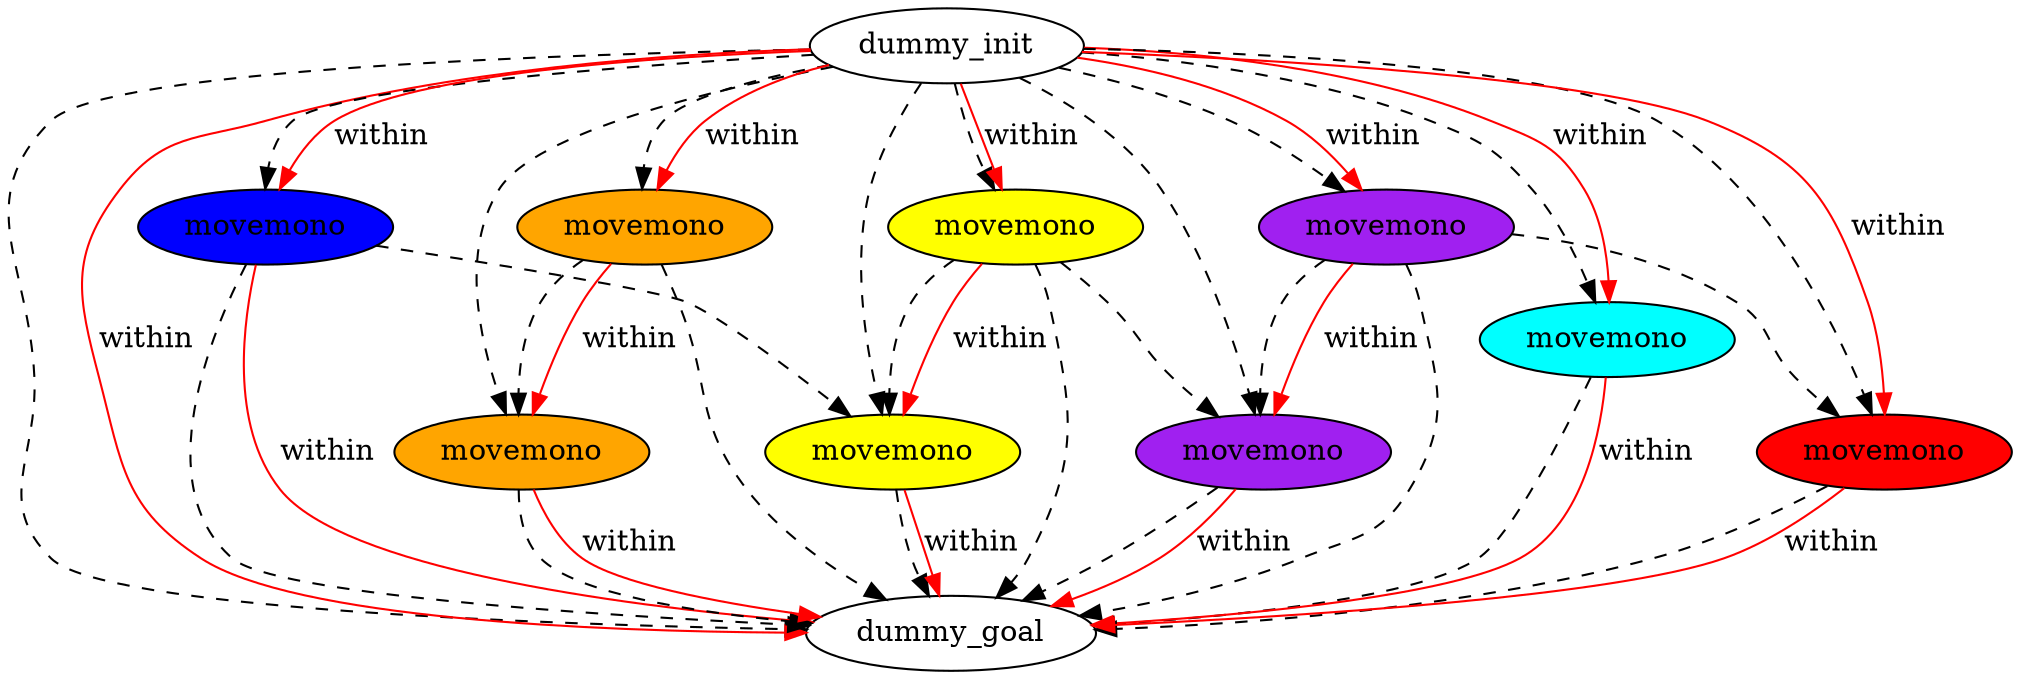 digraph {
	"6284b8db-063f-a3f9-94f3-a52ac4063204" [label=dummy_init fillcolor=white style=filled]
	"3ae90733-7c88-3fe0-f2f9-90d57e620b23" [label=dummy_goal fillcolor=white style=filled]
	"3d430c08-88d3-50b1-5d9f-81050ced5ad1" [label=movemono fillcolor=blue style=filled]
	"0124051a-ff76-39e1-5dbc-b261252e0902" [label=movemono fillcolor=orange style=filled]
	"b22e88be-6657-d415-3d7e-54e8ec306bd1" [label=movemono fillcolor=orange style=filled]
	"932f024e-8f92-d87d-5761-7490ae6401c1" [label=movemono fillcolor=yellow style=filled]
	"ef62be19-f918-d07d-d6de-9d003975ad3f" [label=movemono fillcolor=yellow style=filled]
	"d0323da5-024d-a7a6-1e53-7afd65b2c013" [label=movemono fillcolor=purple style=filled]
	"2851b6fc-bb2c-f7c0-7f51-aa17d7b48efa" [label=movemono fillcolor=purple style=filled]
	"8ad1c52c-0b9e-1de9-8c1f-c2a3b1ec2d80" [label=movemono fillcolor=cyan style=filled]
	"d4125b32-ea18-c9ef-12f7-73c237eb53a5" [label=movemono fillcolor=red style=filled]
	"d0323da5-024d-a7a6-1e53-7afd65b2c013" -> "3ae90733-7c88-3fe0-f2f9-90d57e620b23" [color=black style=dashed]
	"6284b8db-063f-a3f9-94f3-a52ac4063204" -> "b22e88be-6657-d415-3d7e-54e8ec306bd1" [color=black style=dashed]
	"8ad1c52c-0b9e-1de9-8c1f-c2a3b1ec2d80" -> "3ae90733-7c88-3fe0-f2f9-90d57e620b23" [color=black style=dashed]
	"ef62be19-f918-d07d-d6de-9d003975ad3f" -> "3ae90733-7c88-3fe0-f2f9-90d57e620b23" [color=black style=dashed]
	"6284b8db-063f-a3f9-94f3-a52ac4063204" -> "3ae90733-7c88-3fe0-f2f9-90d57e620b23" [color=black style=dashed]
	"3d430c08-88d3-50b1-5d9f-81050ced5ad1" -> "3ae90733-7c88-3fe0-f2f9-90d57e620b23" [color=black style=dashed]
	"2851b6fc-bb2c-f7c0-7f51-aa17d7b48efa" -> "d4125b32-ea18-c9ef-12f7-73c237eb53a5" [color=black style=dashed]
	"6284b8db-063f-a3f9-94f3-a52ac4063204" -> "0124051a-ff76-39e1-5dbc-b261252e0902" [color=black style=dashed]
	"6284b8db-063f-a3f9-94f3-a52ac4063204" -> "2851b6fc-bb2c-f7c0-7f51-aa17d7b48efa" [color=black style=dashed]
	"932f024e-8f92-d87d-5761-7490ae6401c1" -> "3ae90733-7c88-3fe0-f2f9-90d57e620b23" [color=black style=dashed]
	"d4125b32-ea18-c9ef-12f7-73c237eb53a5" -> "3ae90733-7c88-3fe0-f2f9-90d57e620b23" [color=black style=dashed]
	"2851b6fc-bb2c-f7c0-7f51-aa17d7b48efa" -> "d0323da5-024d-a7a6-1e53-7afd65b2c013" [color=black style=dashed]
	"6284b8db-063f-a3f9-94f3-a52ac4063204" -> "8ad1c52c-0b9e-1de9-8c1f-c2a3b1ec2d80" [color=black style=dashed]
	"6284b8db-063f-a3f9-94f3-a52ac4063204" -> "ef62be19-f918-d07d-d6de-9d003975ad3f" [color=black style=dashed]
	"6284b8db-063f-a3f9-94f3-a52ac4063204" -> "3d430c08-88d3-50b1-5d9f-81050ced5ad1" [color=black style=dashed]
	"6284b8db-063f-a3f9-94f3-a52ac4063204" -> "d0323da5-024d-a7a6-1e53-7afd65b2c013" [color=black style=dashed]
	"ef62be19-f918-d07d-d6de-9d003975ad3f" -> "d0323da5-024d-a7a6-1e53-7afd65b2c013" [color=black style=dashed]
	"b22e88be-6657-d415-3d7e-54e8ec306bd1" -> "3ae90733-7c88-3fe0-f2f9-90d57e620b23" [color=black style=dashed]
	"ef62be19-f918-d07d-d6de-9d003975ad3f" -> "932f024e-8f92-d87d-5761-7490ae6401c1" [color=black style=dashed]
	"b22e88be-6657-d415-3d7e-54e8ec306bd1" -> "0124051a-ff76-39e1-5dbc-b261252e0902" [color=black style=dashed]
	"0124051a-ff76-39e1-5dbc-b261252e0902" -> "3ae90733-7c88-3fe0-f2f9-90d57e620b23" [color=black style=dashed]
	"2851b6fc-bb2c-f7c0-7f51-aa17d7b48efa" -> "3ae90733-7c88-3fe0-f2f9-90d57e620b23" [color=black style=dashed]
	"3d430c08-88d3-50b1-5d9f-81050ced5ad1" -> "932f024e-8f92-d87d-5761-7490ae6401c1" [color=black style=dashed]
	"6284b8db-063f-a3f9-94f3-a52ac4063204" -> "932f024e-8f92-d87d-5761-7490ae6401c1" [color=black style=dashed]
	"6284b8db-063f-a3f9-94f3-a52ac4063204" -> "d4125b32-ea18-c9ef-12f7-73c237eb53a5" [color=black style=dashed]
	"b22e88be-6657-d415-3d7e-54e8ec306bd1" -> "0124051a-ff76-39e1-5dbc-b261252e0902" [label=within color=red]
	"6284b8db-063f-a3f9-94f3-a52ac4063204" -> "ef62be19-f918-d07d-d6de-9d003975ad3f" [label=within color=red]
	"932f024e-8f92-d87d-5761-7490ae6401c1" -> "3ae90733-7c88-3fe0-f2f9-90d57e620b23" [label=within color=red]
	"d4125b32-ea18-c9ef-12f7-73c237eb53a5" -> "3ae90733-7c88-3fe0-f2f9-90d57e620b23" [label=within color=red]
	"d0323da5-024d-a7a6-1e53-7afd65b2c013" -> "3ae90733-7c88-3fe0-f2f9-90d57e620b23" [label=within color=red]
	"6284b8db-063f-a3f9-94f3-a52ac4063204" -> "3d430c08-88d3-50b1-5d9f-81050ced5ad1" [label=within color=red]
	"0124051a-ff76-39e1-5dbc-b261252e0902" -> "3ae90733-7c88-3fe0-f2f9-90d57e620b23" [label=within color=red]
	"8ad1c52c-0b9e-1de9-8c1f-c2a3b1ec2d80" -> "3ae90733-7c88-3fe0-f2f9-90d57e620b23" [label=within color=red]
	"ef62be19-f918-d07d-d6de-9d003975ad3f" -> "932f024e-8f92-d87d-5761-7490ae6401c1" [label=within color=red]
	"6284b8db-063f-a3f9-94f3-a52ac4063204" -> "3ae90733-7c88-3fe0-f2f9-90d57e620b23" [label=within color=red]
	"6284b8db-063f-a3f9-94f3-a52ac4063204" -> "b22e88be-6657-d415-3d7e-54e8ec306bd1" [label=within color=red]
	"2851b6fc-bb2c-f7c0-7f51-aa17d7b48efa" -> "d0323da5-024d-a7a6-1e53-7afd65b2c013" [label=within color=red]
	"6284b8db-063f-a3f9-94f3-a52ac4063204" -> "2851b6fc-bb2c-f7c0-7f51-aa17d7b48efa" [label=within color=red]
	"6284b8db-063f-a3f9-94f3-a52ac4063204" -> "8ad1c52c-0b9e-1de9-8c1f-c2a3b1ec2d80" [label=within color=red]
	"6284b8db-063f-a3f9-94f3-a52ac4063204" -> "d4125b32-ea18-c9ef-12f7-73c237eb53a5" [label=within color=red]
	"3d430c08-88d3-50b1-5d9f-81050ced5ad1" -> "3ae90733-7c88-3fe0-f2f9-90d57e620b23" [label=within color=red]
}
